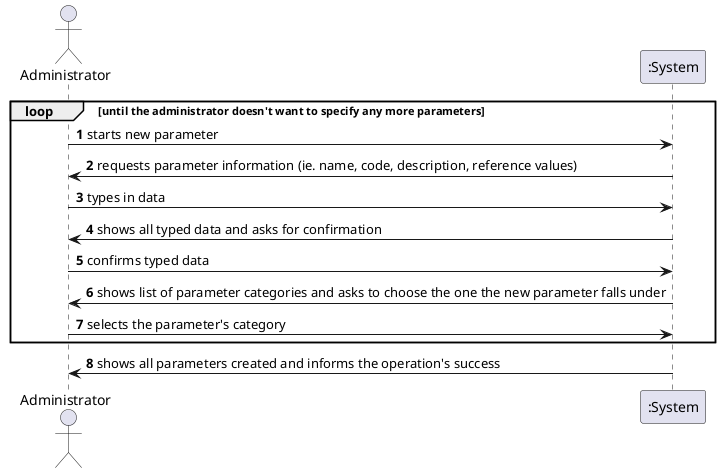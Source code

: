 @startuml

autonumber

actor Administrator

loop until the administrator doesn't want to specify any more parameters
Administrator -> ":System": starts new parameter
":System" -> Administrator: requests parameter information (ie. name, code, description, reference values)
Administrator -> ":System": types in data
":System" -> Administrator: shows all typed data and asks for confirmation
Administrator -> ":System": confirms typed data
":System" -> Administrator: shows list of parameter categories and asks to choose the one the new parameter falls under
Administrator -> ":System": selects the parameter's category
end loop
":System" -> Administrator: shows all parameters created and informs the operation's success

@enduml